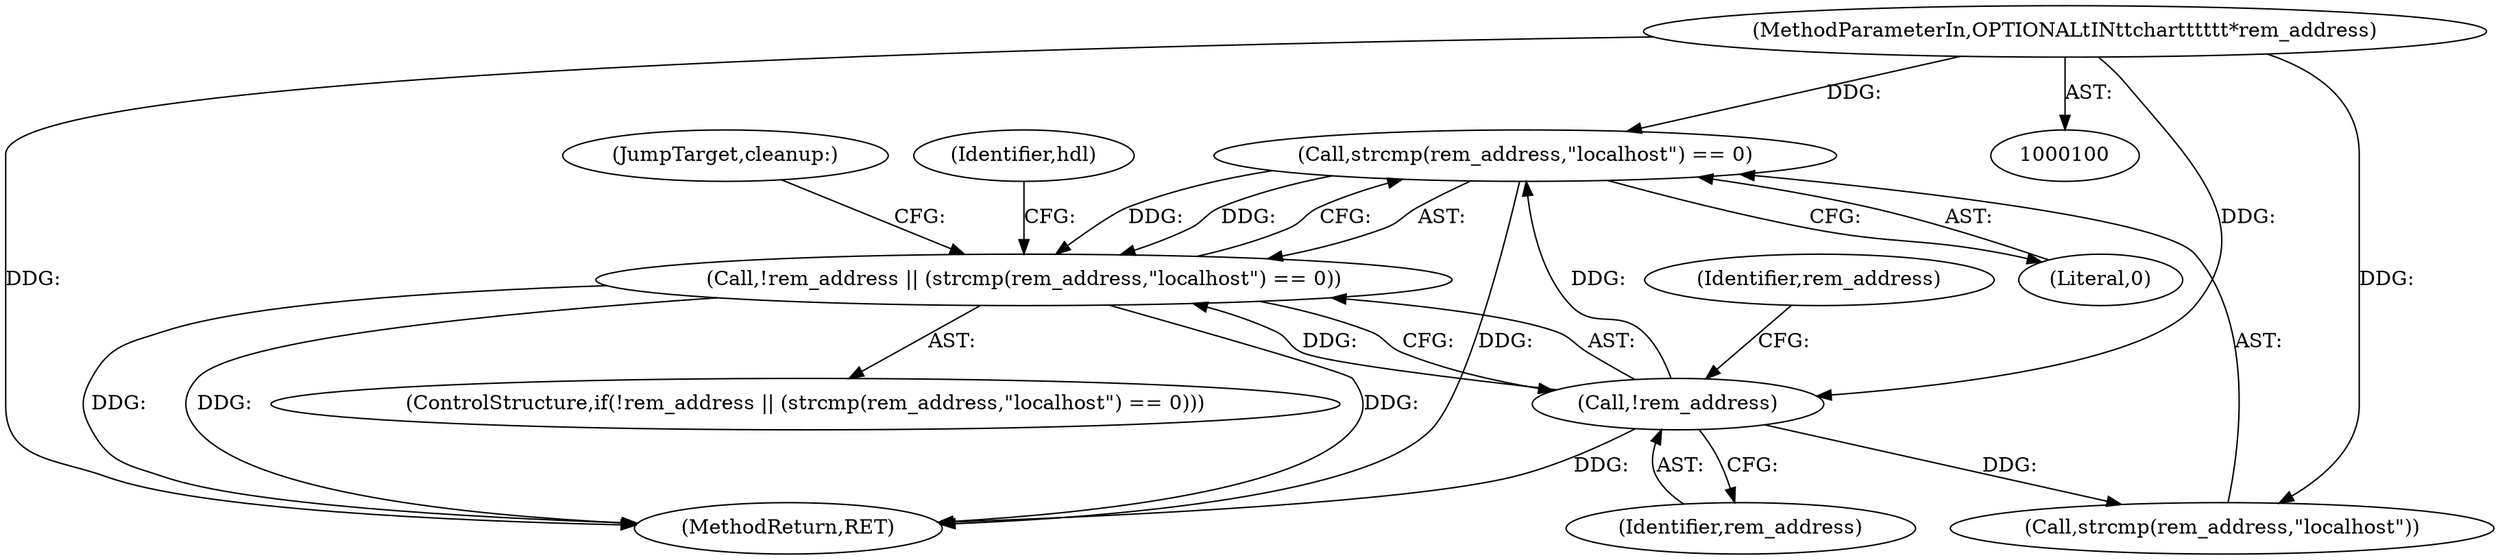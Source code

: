 digraph "0_opa-ff_c5759e7b76f5bf844be6c6641cc1b356bbc83869_2@API" {
"1000138" [label="(Call,strcmp(rem_address,\"localhost\") == 0)"];
"1000136" [label="(Call,!rem_address)"];
"1000103" [label="(MethodParameterIn,OPTIONAL\tIN\t\tchar\t\t\t\t\t\t*rem_address)"];
"1000135" [label="(Call,!rem_address || (strcmp(rem_address,\"localhost\") == 0))"];
"1000135" [label="(Call,!rem_address || (strcmp(rem_address,\"localhost\") == 0))"];
"1000139" [label="(Call,strcmp(rem_address,\"localhost\"))"];
"1000177" [label="(JumpTarget,cleanup:)"];
"1000180" [label="(MethodReturn,RET)"];
"1000142" [label="(Literal,0)"];
"1000136" [label="(Call,!rem_address)"];
"1000103" [label="(MethodParameterIn,OPTIONAL\tIN\t\tchar\t\t\t\t\t\t*rem_address)"];
"1000137" [label="(Identifier,rem_address)"];
"1000134" [label="(ControlStructure,if(!rem_address || (strcmp(rem_address,\"localhost\") == 0)))"];
"1000138" [label="(Call,strcmp(rem_address,\"localhost\") == 0)"];
"1000147" [label="(Identifier,hdl)"];
"1000140" [label="(Identifier,rem_address)"];
"1000138" -> "1000135"  [label="AST: "];
"1000138" -> "1000142"  [label="CFG: "];
"1000139" -> "1000138"  [label="AST: "];
"1000142" -> "1000138"  [label="AST: "];
"1000135" -> "1000138"  [label="CFG: "];
"1000138" -> "1000180"  [label="DDG: "];
"1000138" -> "1000135"  [label="DDG: "];
"1000138" -> "1000135"  [label="DDG: "];
"1000136" -> "1000138"  [label="DDG: "];
"1000103" -> "1000138"  [label="DDG: "];
"1000136" -> "1000135"  [label="AST: "];
"1000136" -> "1000137"  [label="CFG: "];
"1000137" -> "1000136"  [label="AST: "];
"1000140" -> "1000136"  [label="CFG: "];
"1000135" -> "1000136"  [label="CFG: "];
"1000136" -> "1000180"  [label="DDG: "];
"1000136" -> "1000135"  [label="DDG: "];
"1000103" -> "1000136"  [label="DDG: "];
"1000136" -> "1000139"  [label="DDG: "];
"1000103" -> "1000100"  [label="AST: "];
"1000103" -> "1000180"  [label="DDG: "];
"1000103" -> "1000139"  [label="DDG: "];
"1000135" -> "1000134"  [label="AST: "];
"1000147" -> "1000135"  [label="CFG: "];
"1000177" -> "1000135"  [label="CFG: "];
"1000135" -> "1000180"  [label="DDG: "];
"1000135" -> "1000180"  [label="DDG: "];
"1000135" -> "1000180"  [label="DDG: "];
}
